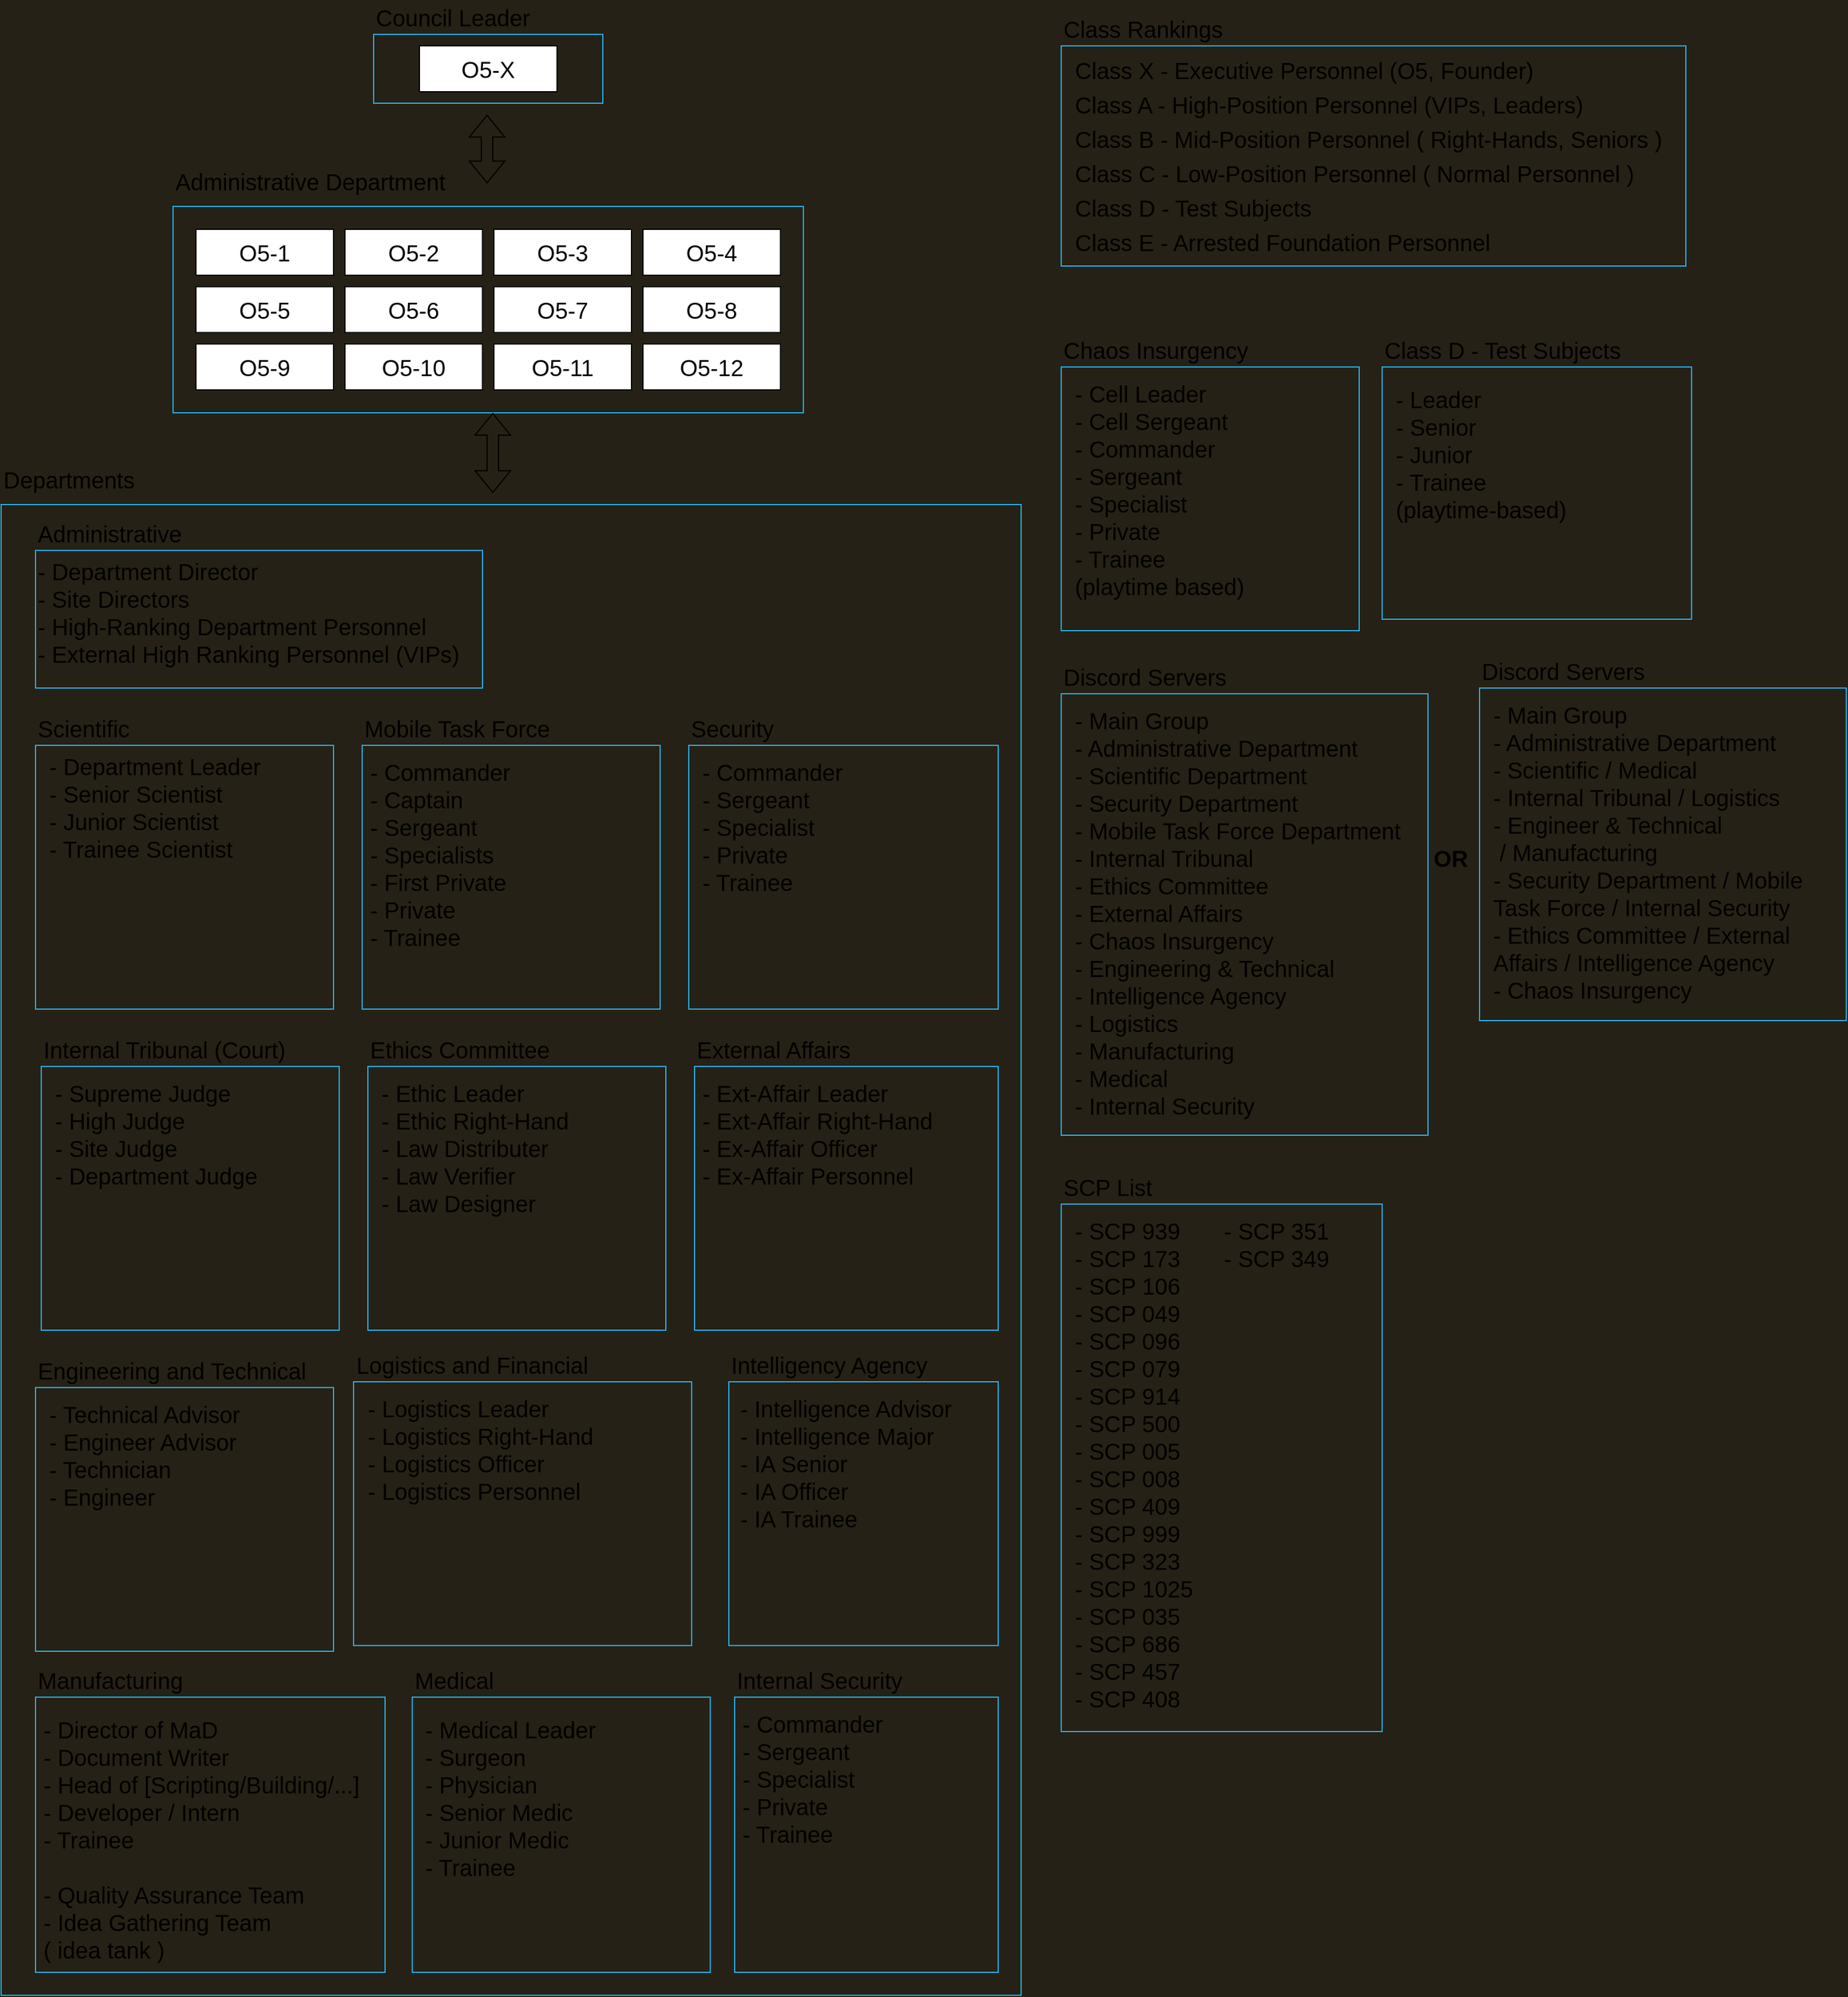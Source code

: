 <mxfile version="20.3.0" type="device"><diagram name="Page-1" id="2a216829-ef6e-dabb-86c1-c78162f3ba2b"><mxGraphModel dx="2188" dy="2492" grid="0" gridSize="10" guides="1" tooltips="1" connect="1" arrows="1" fold="1" page="1" pageScale="1" pageWidth="850" pageHeight="1100" background="#262116" math="0" shadow="0"><root><mxCell id="0"/><mxCell id="1" parent="0"/><mxCell id="Rhq7qLqmDl_bbTRS5g8V-75" value="" style="rounded=0;whiteSpace=wrap;html=1;fontSize=20;fillColor=none;strokeColor=#24B3F0;" vertex="1" parent="1"><mxGeometry x="10" y="-640" width="890" height="1300" as="geometry"/></mxCell><mxCell id="Rhq7qLqmDl_bbTRS5g8V-120" value="" style="rounded=0;whiteSpace=wrap;html=1;strokeColor=#24B3F0;fontSize=20;fillColor=none;" vertex="1" parent="1"><mxGeometry x="935" y="-475" width="320" height="385" as="geometry"/></mxCell><mxCell id="Rhq7qLqmDl_bbTRS5g8V-25" value="" style="rounded=0;whiteSpace=wrap;html=1;strokeColor=#24B3F0;fontSize=20;fillColor=none;" vertex="1" parent="1"><mxGeometry x="40" y="-430" width="260" height="230" as="geometry"/></mxCell><mxCell id="Rhq7qLqmDl_bbTRS5g8V-92" value="" style="rounded=0;whiteSpace=wrap;html=1;fontSize=20;fillColor=none;strokeColor=#24B3F0;" vertex="1" parent="1"><mxGeometry x="935" y="-1040" width="545" height="192" as="geometry"/></mxCell><mxCell id="Rhq7qLqmDl_bbTRS5g8V-16" value="" style="rounded=0;whiteSpace=wrap;html=1;fontSize=20;fillColor=none;strokeColor=#24B3F0;" vertex="1" parent="1"><mxGeometry x="160" y="-900" width="550" height="180" as="geometry"/></mxCell><mxCell id="Rhq7qLqmDl_bbTRS5g8V-76" value="" style="rounded=0;whiteSpace=wrap;html=1;fontSize=20;fillColor=none;strokeColor=#24B3F0;" vertex="1" parent="1"><mxGeometry x="1215" y="-760" width="270" height="220" as="geometry"/></mxCell><mxCell id="Rhq7qLqmDl_bbTRS5g8V-15" value="" style="rounded=0;whiteSpace=wrap;html=1;fontSize=20;fillColor=none;strokeColor=#24B3F0;" vertex="1" parent="1"><mxGeometry x="335" y="-1050" width="200" height="60" as="geometry"/></mxCell><mxCell id="Rhq7qLqmDl_bbTRS5g8V-1" value="O5-X" style="rounded=0;whiteSpace=wrap;html=1;fontSize=20;" vertex="1" parent="1"><mxGeometry x="375" y="-1040" width="120" height="40" as="geometry"/></mxCell><mxCell id="Rhq7qLqmDl_bbTRS5g8V-6" value="O5-5" style="rounded=0;whiteSpace=wrap;html=1;fontSize=20;" vertex="1" parent="1"><mxGeometry x="180" y="-830" width="120" height="40" as="geometry"/></mxCell><mxCell id="Rhq7qLqmDl_bbTRS5g8V-7" value="O5-6" style="rounded=0;whiteSpace=wrap;html=1;fontSize=20;" vertex="1" parent="1"><mxGeometry x="310" y="-830" width="120" height="40" as="geometry"/></mxCell><mxCell id="Rhq7qLqmDl_bbTRS5g8V-8" value="O5-7" style="rounded=0;whiteSpace=wrap;html=1;fontSize=20;" vertex="1" parent="1"><mxGeometry x="440" y="-830" width="120" height="40" as="geometry"/></mxCell><mxCell id="Rhq7qLqmDl_bbTRS5g8V-10" value="O5-9" style="rounded=0;whiteSpace=wrap;html=1;fontSize=20;" vertex="1" parent="1"><mxGeometry x="180" y="-780" width="120" height="40" as="geometry"/></mxCell><mxCell id="Rhq7qLqmDl_bbTRS5g8V-11" value="O5-10" style="rounded=0;whiteSpace=wrap;html=1;fontSize=20;" vertex="1" parent="1"><mxGeometry x="310" y="-780" width="120" height="40" as="geometry"/></mxCell><mxCell id="Rhq7qLqmDl_bbTRS5g8V-12" value="O5-11" style="rounded=0;whiteSpace=wrap;html=1;fontSize=20;" vertex="1" parent="1"><mxGeometry x="440" y="-780" width="120" height="40" as="geometry"/></mxCell><mxCell id="Rhq7qLqmDl_bbTRS5g8V-20" value="O5-1" style="rounded=0;whiteSpace=wrap;html=1;fontSize=20;" vertex="1" parent="1"><mxGeometry x="180" y="-880" width="120" height="40" as="geometry"/></mxCell><mxCell id="Rhq7qLqmDl_bbTRS5g8V-21" value="O5-2" style="rounded=0;whiteSpace=wrap;html=1;fontSize=20;" vertex="1" parent="1"><mxGeometry x="310" y="-880" width="120" height="40" as="geometry"/></mxCell><mxCell id="Rhq7qLqmDl_bbTRS5g8V-22" value="O5-3" style="rounded=0;whiteSpace=wrap;html=1;fontSize=20;" vertex="1" parent="1"><mxGeometry x="440" y="-880" width="120" height="40" as="geometry"/></mxCell><mxCell id="Rhq7qLqmDl_bbTRS5g8V-23" value="O5-4" style="rounded=0;whiteSpace=wrap;html=1;fontSize=20;" vertex="1" parent="1"><mxGeometry x="570" y="-880" width="120" height="40" as="geometry"/></mxCell><mxCell id="Rhq7qLqmDl_bbTRS5g8V-24" value="O5-8" style="rounded=0;whiteSpace=wrap;html=1;fontSize=20;" vertex="1" parent="1"><mxGeometry x="570" y="-830" width="120" height="40" as="geometry"/></mxCell><mxCell id="Rhq7qLqmDl_bbTRS5g8V-26" value="" style="rounded=0;whiteSpace=wrap;html=1;strokeColor=#24B3F0;fontSize=20;fillColor=none;" vertex="1" parent="1"><mxGeometry x="325" y="-430" width="260" height="230" as="geometry"/></mxCell><mxCell id="Rhq7qLqmDl_bbTRS5g8V-27" value="" style="rounded=0;whiteSpace=wrap;html=1;strokeColor=#24B3F0;fontSize=20;fillColor=none;" vertex="1" parent="1"><mxGeometry x="610" y="-430" width="270" height="230" as="geometry"/></mxCell><mxCell id="Rhq7qLqmDl_bbTRS5g8V-32" value="" style="rounded=0;whiteSpace=wrap;html=1;strokeColor=#24B3F0;fontSize=20;fillColor=none;" vertex="1" parent="1"><mxGeometry x="368.75" y="400" width="260" height="240" as="geometry"/></mxCell><mxCell id="Rhq7qLqmDl_bbTRS5g8V-33" value="" style="rounded=0;whiteSpace=wrap;html=1;strokeColor=#24B3F0;fontSize=20;fillColor=none;" vertex="1" parent="1"><mxGeometry x="330" y="-150" width="260" height="230" as="geometry"/></mxCell><mxCell id="Rhq7qLqmDl_bbTRS5g8V-34" value="" style="rounded=0;whiteSpace=wrap;html=1;strokeColor=#24B3F0;fontSize=20;fillColor=none;" vertex="1" parent="1"><mxGeometry x="615" y="-150" width="265" height="230" as="geometry"/></mxCell><mxCell id="Rhq7qLqmDl_bbTRS5g8V-35" value="Medical" style="text;html=1;strokeColor=none;fillColor=none;align=left;verticalAlign=middle;whiteSpace=wrap;rounded=0;fontSize=20;" vertex="1" parent="1"><mxGeometry x="368.75" y="370" width="260" height="30" as="geometry"/></mxCell><mxCell id="Rhq7qLqmDl_bbTRS5g8V-38" value="Scientific" style="text;html=1;strokeColor=none;fillColor=none;align=left;verticalAlign=middle;whiteSpace=wrap;rounded=0;fontSize=20;" vertex="1" parent="1"><mxGeometry x="40" y="-460" width="260" height="30" as="geometry"/></mxCell><mxCell id="Rhq7qLqmDl_bbTRS5g8V-39" value="Mobile Task Force" style="text;html=1;strokeColor=none;fillColor=none;align=left;verticalAlign=middle;whiteSpace=wrap;rounded=0;fontSize=20;" vertex="1" parent="1"><mxGeometry x="325" y="-460" width="260" height="30" as="geometry"/></mxCell><mxCell id="Rhq7qLqmDl_bbTRS5g8V-40" value="Security&lt;span style=&quot;color: rgba(0, 0, 0, 0); font-family: monospace; font-size: 0px;&quot;&gt;%3CmxGraphModel%3E%3Croot%3E%3CmxCell%20id%3D%220%22%2F%3E%3CmxCell%20id%3D%221%22%20parent%3D%220%22%2F%3E%3CmxCell%20id%3D%222%22%20value%3D%22Scientific%22%20style%3D%22text%3Bhtml%3D1%3BstrokeColor%3Dnone%3BfillColor%3Dnone%3Balign%3Dleft%3BverticalAlign%3Dmiddle%3BwhiteSpace%3Dwrap%3Brounded%3D0%3BfontSize%3D20%3B%22%20vertex%3D%221%22%20parent%3D%221%22%3E%3CmxGeometry%20x%3D%22470%22%20y%3D%22360%22%20width%3D%22260%22%20height%3D%2230%22%20as%3D%22geometry%22%2F%3E%3C%2FmxCell%3E%3C%2Froot%3E%3C%2FmxGraphModel%3E&lt;/span&gt;" style="text;html=1;strokeColor=none;fillColor=none;align=left;verticalAlign=middle;whiteSpace=wrap;rounded=0;fontSize=20;" vertex="1" parent="1"><mxGeometry x="610" y="-460" width="260" height="30" as="geometry"/></mxCell><mxCell id="Rhq7qLqmDl_bbTRS5g8V-41" value="Ethics Committee" style="text;html=1;strokeColor=none;fillColor=none;align=left;verticalAlign=middle;whiteSpace=wrap;rounded=0;fontSize=20;" vertex="1" parent="1"><mxGeometry x="330" y="-180" width="260" height="30" as="geometry"/></mxCell><mxCell id="Rhq7qLqmDl_bbTRS5g8V-43" value="External Affairs" style="text;html=1;strokeColor=none;fillColor=none;align=left;verticalAlign=middle;whiteSpace=wrap;rounded=0;fontSize=20;" vertex="1" parent="1"><mxGeometry x="615" y="-180" width="290" height="30" as="geometry"/></mxCell><mxCell id="Rhq7qLqmDl_bbTRS5g8V-44" value="" style="rounded=0;whiteSpace=wrap;html=1;strokeColor=#24B3F0;fontSize=20;fillColor=none;" vertex="1" parent="1"><mxGeometry x="40" y="130" width="260" height="230" as="geometry"/></mxCell><mxCell id="Rhq7qLqmDl_bbTRS5g8V-45" value="" style="rounded=0;whiteSpace=wrap;html=1;strokeColor=#24B3F0;fontSize=20;fillColor=none;" vertex="1" parent="1"><mxGeometry x="645" y="125" width="235" height="230" as="geometry"/></mxCell><mxCell id="Rhq7qLqmDl_bbTRS5g8V-46" value="" style="rounded=0;whiteSpace=wrap;html=1;strokeColor=#24B3F0;fontSize=20;fillColor=none;" vertex="1" parent="1"><mxGeometry x="317.5" y="125" width="295" height="230" as="geometry"/></mxCell><mxCell id="Rhq7qLqmDl_bbTRS5g8V-47" value="Engineering and Technical" style="text;html=1;strokeColor=none;fillColor=none;align=left;verticalAlign=middle;whiteSpace=wrap;rounded=0;fontSize=20;" vertex="1" parent="1"><mxGeometry x="40" y="100" width="260" height="30" as="geometry"/></mxCell><mxCell id="Rhq7qLqmDl_bbTRS5g8V-48" value="Intelligency Agency" style="text;html=1;strokeColor=none;fillColor=none;align=left;verticalAlign=middle;whiteSpace=wrap;rounded=0;fontSize=20;" vertex="1" parent="1"><mxGeometry x="645" y="95" width="260" height="30" as="geometry"/></mxCell><mxCell id="Rhq7qLqmDl_bbTRS5g8V-49" value="Logistics and Financial" style="text;html=1;strokeColor=none;fillColor=none;align=left;verticalAlign=middle;whiteSpace=wrap;rounded=0;fontSize=20;" vertex="1" parent="1"><mxGeometry x="317.5" y="95" width="290" height="30" as="geometry"/></mxCell><mxCell id="Rhq7qLqmDl_bbTRS5g8V-50" value="" style="rounded=0;whiteSpace=wrap;html=1;strokeColor=#24B3F0;fontSize=20;fillColor=none;" vertex="1" parent="1"><mxGeometry x="40" y="400" width="305" height="240" as="geometry"/></mxCell><mxCell id="Rhq7qLqmDl_bbTRS5g8V-51" value="" style="rounded=0;whiteSpace=wrap;html=1;strokeColor=#24B3F0;fontSize=20;fillColor=none;" vertex="1" parent="1"><mxGeometry x="45" y="-150" width="260" height="230" as="geometry"/></mxCell><mxCell id="Rhq7qLqmDl_bbTRS5g8V-52" value="" style="rounded=0;whiteSpace=wrap;html=1;strokeColor=#24B3F0;fontSize=20;fillColor=none;" vertex="1" parent="1"><mxGeometry x="650" y="400" width="230" height="240" as="geometry"/></mxCell><mxCell id="Rhq7qLqmDl_bbTRS5g8V-53" value="Manufacturing" style="text;html=1;strokeColor=none;fillColor=none;align=left;verticalAlign=middle;whiteSpace=wrap;rounded=0;fontSize=20;" vertex="1" parent="1"><mxGeometry x="40" y="370" width="260" height="30" as="geometry"/></mxCell><mxCell id="Rhq7qLqmDl_bbTRS5g8V-54" value="Internal Tribunal (Court)" style="text;html=1;strokeColor=none;fillColor=none;align=left;verticalAlign=middle;whiteSpace=wrap;rounded=0;fontSize=20;" vertex="1" parent="1"><mxGeometry x="45" y="-180" width="260" height="30" as="geometry"/></mxCell><mxCell id="Rhq7qLqmDl_bbTRS5g8V-55" value="Internal Security" style="text;html=1;strokeColor=none;fillColor=none;align=left;verticalAlign=middle;whiteSpace=wrap;rounded=0;fontSize=20;" vertex="1" parent="1"><mxGeometry x="650" y="370" width="260" height="30" as="geometry"/></mxCell><mxCell id="Rhq7qLqmDl_bbTRS5g8V-56" value="" style="shape=flexArrow;endArrow=classic;startArrow=classic;html=1;rounded=0;fontSize=20;" edge="1" parent="1"><mxGeometry width="100" height="100" relative="1" as="geometry"><mxPoint x="439" y="-650" as="sourcePoint"/><mxPoint x="439" y="-720" as="targetPoint"/></mxGeometry></mxCell><mxCell id="Rhq7qLqmDl_bbTRS5g8V-72" value="Class D - Test Subjects" style="text;html=1;strokeColor=none;fillColor=none;align=left;verticalAlign=middle;whiteSpace=wrap;rounded=0;fontSize=20;" vertex="1" parent="1"><mxGeometry x="1215" y="-790" width="371.25" height="30" as="geometry"/></mxCell><mxCell id="Rhq7qLqmDl_bbTRS5g8V-77" value="Council Leader" style="text;html=1;strokeColor=none;fillColor=none;align=left;verticalAlign=middle;whiteSpace=wrap;rounded=0;fontSize=20;" vertex="1" parent="1"><mxGeometry x="335" y="-1080" width="200" height="30" as="geometry"/></mxCell><mxCell id="Rhq7qLqmDl_bbTRS5g8V-78" value="Administrative Department" style="text;html=1;strokeColor=none;fillColor=none;align=left;verticalAlign=top;whiteSpace=wrap;rounded=0;fontSize=20;" vertex="1" parent="1"><mxGeometry x="160" y="-940" width="560" height="40" as="geometry"/></mxCell><mxCell id="Rhq7qLqmDl_bbTRS5g8V-79" value="Departments" style="text;html=1;strokeColor=none;fillColor=none;align=left;verticalAlign=top;whiteSpace=wrap;rounded=0;fontSize=20;" vertex="1" parent="1"><mxGeometry x="10" y="-680" width="910" height="40" as="geometry"/></mxCell><mxCell id="Rhq7qLqmDl_bbTRS5g8V-82" value="O5-12" style="rounded=0;whiteSpace=wrap;html=1;fontSize=20;" vertex="1" parent="1"><mxGeometry x="570" y="-780" width="120" height="40" as="geometry"/></mxCell><mxCell id="Rhq7qLqmDl_bbTRS5g8V-84" value="" style="shape=flexArrow;endArrow=classic;startArrow=classic;html=1;rounded=0;fontSize=20;" edge="1" parent="1"><mxGeometry width="100" height="100" relative="1" as="geometry"><mxPoint x="434" y="-920" as="sourcePoint"/><mxPoint x="434" y="-980" as="targetPoint"/></mxGeometry></mxCell><mxCell id="Rhq7qLqmDl_bbTRS5g8V-86" value="Class A - High-Position Personnel (VIPs, Leaders)" style="text;html=1;strokeColor=none;fillColor=none;align=left;verticalAlign=middle;whiteSpace=wrap;rounded=0;fontSize=20;" vertex="1" parent="1"><mxGeometry x="945" y="-1010" width="525" height="41" as="geometry"/></mxCell><mxCell id="Rhq7qLqmDl_bbTRS5g8V-87" value="Class B - Mid-Position Personnel ( Right-Hands, Seniors )" style="text;html=1;strokeColor=none;fillColor=none;align=left;verticalAlign=middle;whiteSpace=wrap;rounded=0;fontSize=20;" vertex="1" parent="1"><mxGeometry x="945" y="-980" width="525" height="41" as="geometry"/></mxCell><mxCell id="Rhq7qLqmDl_bbTRS5g8V-88" value="Class C - Low-Position Personnel ( Normal Personnel )" style="text;html=1;strokeColor=none;fillColor=none;align=left;verticalAlign=middle;whiteSpace=wrap;rounded=0;fontSize=20;" vertex="1" parent="1"><mxGeometry x="945" y="-950" width="515" height="41" as="geometry"/></mxCell><mxCell id="Rhq7qLqmDl_bbTRS5g8V-89" value="Class D - Test Subjects" style="text;html=1;strokeColor=none;fillColor=none;align=left;verticalAlign=middle;whiteSpace=wrap;rounded=0;fontSize=20;" vertex="1" parent="1"><mxGeometry x="945" y="-920" width="330" height="41" as="geometry"/></mxCell><mxCell id="Rhq7qLqmDl_bbTRS5g8V-90" value="Class E - Arrested Foundation Personnel" style="text;html=1;strokeColor=none;fillColor=none;align=left;verticalAlign=middle;whiteSpace=wrap;rounded=0;fontSize=20;" vertex="1" parent="1"><mxGeometry x="945" y="-890" width="515" height="41" as="geometry"/></mxCell><mxCell id="Rhq7qLqmDl_bbTRS5g8V-94" value="- Department Leader&lt;br&gt;- Senior Scientist&lt;br&gt;- Junior Scientist&lt;br&gt;- Trainee Scientist&lt;br&gt;" style="text;html=1;strokeColor=none;fillColor=none;align=left;verticalAlign=top;whiteSpace=wrap;rounded=0;fontSize=20;" vertex="1" parent="1"><mxGeometry x="50" y="-430" width="240" height="220" as="geometry"/></mxCell><mxCell id="Rhq7qLqmDl_bbTRS5g8V-95" value="- Commander&lt;br&gt;- Captain&lt;br&gt;- Sergeant&lt;br&gt;- Specialists&lt;br&gt;- First Private&lt;br&gt;- Private&lt;br&gt;- Trainee" style="text;html=1;strokeColor=none;fillColor=none;align=left;verticalAlign=top;whiteSpace=wrap;rounded=0;fontSize=20;" vertex="1" parent="1"><mxGeometry x="330" y="-425" width="240" height="220" as="geometry"/></mxCell><mxCell id="Rhq7qLqmDl_bbTRS5g8V-96" value="- Commander&lt;br&gt;- Sergeant&lt;br&gt;- Specialist&lt;br&gt;- Private&lt;br&gt;- Trainee" style="text;html=1;strokeColor=none;fillColor=none;align=left;verticalAlign=top;whiteSpace=wrap;rounded=0;fontSize=20;" vertex="1" parent="1"><mxGeometry x="620" y="-425" width="250" height="220" as="geometry"/></mxCell><mxCell id="Rhq7qLqmDl_bbTRS5g8V-97" value="- Supreme&amp;nbsp;Judge&lt;br&gt;- High Judge&lt;br&gt;- Site Judge&lt;br&gt;- Department Judge" style="text;html=1;strokeColor=none;fillColor=none;align=left;verticalAlign=top;whiteSpace=wrap;rounded=0;fontSize=20;" vertex="1" parent="1"><mxGeometry x="55" y="-145" width="240" height="220" as="geometry"/></mxCell><mxCell id="Rhq7qLqmDl_bbTRS5g8V-98" value="- Ethic Leader&lt;br&gt;- Ethic Right-Hand&lt;br&gt;- Law Distributer&lt;br&gt;- Law Verifier&lt;br&gt;- Law Designer" style="text;html=1;strokeColor=none;fillColor=none;align=left;verticalAlign=top;whiteSpace=wrap;rounded=0;fontSize=20;" vertex="1" parent="1"><mxGeometry x="340" y="-145" width="240" height="220" as="geometry"/></mxCell><mxCell id="Rhq7qLqmDl_bbTRS5g8V-99" value="- Ext-Affair Leader&lt;br&gt;- Ext-Affair Right-Hand&lt;br&gt;- Ex-Affair Officer&lt;br&gt;- Ex-Affair Personnel" style="text;html=1;strokeColor=none;fillColor=none;align=left;verticalAlign=top;whiteSpace=wrap;rounded=0;fontSize=20;" vertex="1" parent="1"><mxGeometry x="620" y="-145" width="260" height="220" as="geometry"/></mxCell><mxCell id="Rhq7qLqmDl_bbTRS5g8V-100" value="- Technical Advisor&lt;br&gt;- Engineer Advisor&lt;br&gt;- Technician&lt;br&gt;- Engineer&lt;br&gt;" style="text;html=1;strokeColor=none;fillColor=none;align=left;verticalAlign=top;whiteSpace=wrap;rounded=0;fontSize=20;" vertex="1" parent="1"><mxGeometry x="50" y="135" width="250" height="220" as="geometry"/></mxCell><mxCell id="Rhq7qLqmDl_bbTRS5g8V-103" value="" style="rounded=0;whiteSpace=wrap;html=1;strokeColor=#24B3F0;fontSize=20;fillColor=none;" vertex="1" parent="1"><mxGeometry x="40" y="-600" width="390" height="120" as="geometry"/></mxCell><mxCell id="Rhq7qLqmDl_bbTRS5g8V-104" value="Administrative" style="text;html=1;strokeColor=none;fillColor=none;align=left;verticalAlign=middle;whiteSpace=wrap;rounded=0;fontSize=20;" vertex="1" parent="1"><mxGeometry x="40" y="-630" width="260" height="30" as="geometry"/></mxCell><mxCell id="Rhq7qLqmDl_bbTRS5g8V-105" value="- Department Director&lt;br&gt;- Site Directors&lt;br&gt;- High-Ranking Department Personnel&lt;br&gt;- External High Ranking Personnel (VIPs)" style="text;html=1;strokeColor=none;fillColor=none;align=left;verticalAlign=top;whiteSpace=wrap;rounded=0;fontSize=20;" vertex="1" parent="1"><mxGeometry x="40" y="-600" width="390" height="120" as="geometry"/></mxCell><mxCell id="Rhq7qLqmDl_bbTRS5g8V-106" value="- Intelligence Advisor&lt;br&gt;- Intelligence Major&lt;br&gt;- IA Senior&lt;br&gt;- IA Officer&lt;br&gt;- IA Trainee" style="text;html=1;strokeColor=none;fillColor=none;align=left;verticalAlign=top;whiteSpace=wrap;rounded=0;fontSize=20;" vertex="1" parent="1"><mxGeometry x="652.5" y="130" width="227.5" height="220" as="geometry"/></mxCell><mxCell id="Rhq7qLqmDl_bbTRS5g8V-107" value="- Logistics Leader&lt;br&gt;- Logistics Right-Hand&lt;br&gt;- Logistics Officer&lt;br&gt;- Logistics Personnel" style="text;html=1;strokeColor=none;fillColor=none;align=left;verticalAlign=top;whiteSpace=wrap;rounded=0;fontSize=20;" vertex="1" parent="1"><mxGeometry x="327.5" y="130" width="260" height="220" as="geometry"/></mxCell><mxCell id="Rhq7qLqmDl_bbTRS5g8V-108" value="- Director of MaD&lt;br&gt;- Document Writer&lt;br&gt;- Head of [Scripting/Building/...]&lt;br&gt;- Developer / Intern&lt;br&gt;- Trainee&lt;br&gt;&lt;br&gt;- Quality Assurance Team&lt;br&gt;- Idea Gathering Team&lt;br&gt;( idea tank )" style="text;html=1;strokeColor=none;fillColor=none;align=left;verticalAlign=top;whiteSpace=wrap;rounded=0;fontSize=20;" vertex="1" parent="1"><mxGeometry x="45" y="410" width="290" height="211" as="geometry"/></mxCell><mxCell id="Rhq7qLqmDl_bbTRS5g8V-109" value="- Medical Leader&lt;br&gt;- Surgeon&lt;br&gt;- Physician&lt;br&gt;- Senior Medic&lt;br&gt;- Junior Medic&lt;br&gt;- Trainee" style="text;html=1;strokeColor=none;fillColor=none;align=left;verticalAlign=top;whiteSpace=wrap;rounded=0;fontSize=20;" vertex="1" parent="1"><mxGeometry x="377.5" y="409.5" width="237.5" height="211" as="geometry"/></mxCell><mxCell id="Rhq7qLqmDl_bbTRS5g8V-111" value="- Commander&lt;br&gt;- Sergeant&lt;br&gt;- Specialist&lt;br&gt;- Private&lt;br&gt;- Trainee" style="text;html=1;strokeColor=none;fillColor=none;align=left;verticalAlign=top;whiteSpace=wrap;rounded=0;fontSize=20;" vertex="1" parent="1"><mxGeometry x="655" y="405" width="215" height="220" as="geometry"/></mxCell><mxCell id="Rhq7qLqmDl_bbTRS5g8V-112" value="" style="rounded=0;whiteSpace=wrap;html=1;strokeColor=#24B3F0;fontSize=20;fillColor=none;" vertex="1" parent="1"><mxGeometry x="935" y="-760" width="260" height="230" as="geometry"/></mxCell><mxCell id="Rhq7qLqmDl_bbTRS5g8V-113" value="Chaos Insurgency" style="text;html=1;strokeColor=none;fillColor=none;align=left;verticalAlign=middle;whiteSpace=wrap;rounded=0;fontSize=20;" vertex="1" parent="1"><mxGeometry x="935" y="-790" width="260" height="30" as="geometry"/></mxCell><mxCell id="Rhq7qLqmDl_bbTRS5g8V-114" value="- Cell Leader&lt;br&gt;- Cell Sergeant&lt;br&gt;- Commander&lt;br&gt;- Sergeant&lt;br&gt;- Specialist&lt;br&gt;- Private&lt;br&gt;- Trainee&lt;br&gt;(playtime based)" style="text;html=1;strokeColor=none;fillColor=none;align=left;verticalAlign=top;whiteSpace=wrap;rounded=0;fontSize=20;" vertex="1" parent="1"><mxGeometry x="945" y="-755" width="245" height="220" as="geometry"/></mxCell><mxCell id="Rhq7qLqmDl_bbTRS5g8V-115" value="Class Rankings" style="text;html=1;strokeColor=none;fillColor=none;align=left;verticalAlign=middle;whiteSpace=wrap;rounded=0;fontSize=20;" vertex="1" parent="1"><mxGeometry x="935" y="-1070" width="260" height="30" as="geometry"/></mxCell><mxCell id="Rhq7qLqmDl_bbTRS5g8V-116" value="- Leader&lt;br&gt;- Senior&lt;br&gt;- Junior&lt;br&gt;- Trainee&lt;br&gt;(playtime-based)" style="text;html=1;strokeColor=none;fillColor=none;align=left;verticalAlign=top;whiteSpace=wrap;rounded=0;fontSize=20;" vertex="1" parent="1"><mxGeometry x="1225" y="-750" width="250" height="200" as="geometry"/></mxCell><mxCell id="Rhq7qLqmDl_bbTRS5g8V-119" value="- Main Group&lt;br&gt;- Administrative Department&lt;br&gt;&lt;span style=&quot;background-color: initial;&quot;&gt;- Scientific Department&lt;br&gt;&lt;/span&gt;- Security Department&lt;br&gt;- Mobile Task Force Department&lt;br&gt;- Internal Tribunal&lt;br&gt;- Ethics Committee&lt;br&gt;- External Affairs&lt;br&gt;&lt;div style=&quot;&quot;&gt;&lt;span style=&quot;background-color: initial;&quot;&gt;- Chaos Insurgency&lt;/span&gt;&lt;/div&gt;&lt;div style=&quot;&quot;&gt;&lt;span style=&quot;background-color: initial;&quot;&gt;- Engineering &amp;amp; Technical&lt;/span&gt;&lt;/div&gt;&lt;div style=&quot;&quot;&gt;&lt;span style=&quot;background-color: initial;&quot;&gt;- Intelligence Agency&lt;/span&gt;&lt;/div&gt;&lt;div style=&quot;&quot;&gt;&lt;span style=&quot;background-color: initial;&quot;&gt;- Logistics&lt;/span&gt;&lt;/div&gt;&lt;div style=&quot;&quot;&gt;&lt;span style=&quot;background-color: initial;&quot;&gt;- Manufacturing&lt;/span&gt;&lt;/div&gt;&lt;div style=&quot;&quot;&gt;&lt;span style=&quot;background-color: initial;&quot;&gt;- Medical&lt;/span&gt;&lt;/div&gt;&lt;div style=&quot;&quot;&gt;&lt;span style=&quot;background-color: initial;&quot;&gt;- Internal Security&lt;/span&gt;&lt;/div&gt;" style="text;html=1;strokeColor=none;fillColor=none;align=left;verticalAlign=top;whiteSpace=wrap;rounded=0;fontSize=20;" vertex="1" parent="1"><mxGeometry x="945" y="-470" width="300" height="380" as="geometry"/></mxCell><mxCell id="Rhq7qLqmDl_bbTRS5g8V-121" value="Discord Servers" style="text;html=1;strokeColor=none;fillColor=none;align=left;verticalAlign=middle;whiteSpace=wrap;rounded=0;fontSize=20;" vertex="1" parent="1"><mxGeometry x="935" y="-505" width="260" height="30" as="geometry"/></mxCell><mxCell id="Rhq7qLqmDl_bbTRS5g8V-122" value="OR" style="text;html=1;strokeColor=none;fillColor=none;align=center;verticalAlign=middle;whiteSpace=wrap;rounded=0;fontSize=20;fontStyle=1" vertex="1" parent="1"><mxGeometry x="1245" y="-352.5" width="60" height="40" as="geometry"/></mxCell><mxCell id="Rhq7qLqmDl_bbTRS5g8V-123" value="" style="rounded=0;whiteSpace=wrap;html=1;strokeColor=#24B3F0;fontSize=20;fillColor=none;" vertex="1" parent="1"><mxGeometry x="1300" y="-480" width="320" height="290" as="geometry"/></mxCell><mxCell id="Rhq7qLqmDl_bbTRS5g8V-124" value="- Main Group&lt;br&gt;- Administrative Department&lt;br&gt;&lt;span style=&quot;background-color: initial;&quot;&gt;- Scientific / Medical&lt;br&gt;-&amp;nbsp;&lt;/span&gt;Internal Tribunal /&amp;nbsp;&lt;span style=&quot;background-color: initial;&quot;&gt;Logistics&lt;br&gt;&lt;/span&gt;- Engineer &amp;amp; Technical&lt;span style=&quot;background-color: initial;&quot;&gt;&lt;br&gt;&amp;nbsp;/ Manufacturing&lt;br&gt;&lt;/span&gt;- Security Department / Mobile Task Force / Internal Security&lt;br&gt;- Ethics Committee / External Affairs / Intelligence Agency&lt;br&gt;&lt;div style=&quot;&quot;&gt;&lt;span style=&quot;background-color: initial;&quot;&gt;- Chaos Insurgency&lt;/span&gt;&lt;/div&gt;" style="text;html=1;strokeColor=none;fillColor=none;align=left;verticalAlign=top;whiteSpace=wrap;rounded=0;fontSize=20;" vertex="1" parent="1"><mxGeometry x="1310" y="-475" width="300" height="285" as="geometry"/></mxCell><mxCell id="Rhq7qLqmDl_bbTRS5g8V-126" value="Discord Servers" style="text;html=1;strokeColor=none;fillColor=none;align=left;verticalAlign=middle;whiteSpace=wrap;rounded=0;fontSize=20;" vertex="1" parent="1"><mxGeometry x="1300" y="-510" width="320" height="30" as="geometry"/></mxCell><mxCell id="Rhq7qLqmDl_bbTRS5g8V-128" value="" style="rounded=0;whiteSpace=wrap;html=1;strokeColor=#24B3F0;fontSize=20;fillColor=none;" vertex="1" parent="1"><mxGeometry x="935" y="-30" width="280" height="460" as="geometry"/></mxCell><mxCell id="Rhq7qLqmDl_bbTRS5g8V-129" value="- SCP 939&lt;br&gt;- SCP 173&lt;br&gt;- SCP 106&lt;br&gt;- SCP 049&lt;br&gt;- SCP 096&lt;br&gt;- SCP 079&lt;br&gt;- SCP 914&lt;br&gt;- SCP 500&lt;br&gt;- SCP 005&lt;br&gt;- SCP 008&lt;br&gt;- SCP 409&lt;br&gt;- SCP 999&lt;br&gt;- SCP 323&lt;br&gt;- SCP 1025&lt;br&gt;- SCP 035&lt;br&gt;- SCP 686&lt;br&gt;- SCP 457&lt;br&gt;- SCP 408" style="text;html=1;strokeColor=none;fillColor=none;align=left;verticalAlign=top;whiteSpace=wrap;rounded=0;fontSize=20;" vertex="1" parent="1"><mxGeometry x="945" y="-25" width="130" height="445" as="geometry"/></mxCell><mxCell id="Rhq7qLqmDl_bbTRS5g8V-130" value="SCP List" style="text;html=1;strokeColor=none;fillColor=none;align=left;verticalAlign=middle;whiteSpace=wrap;rounded=0;fontSize=20;" vertex="1" parent="1"><mxGeometry x="935" y="-60" width="260" height="30" as="geometry"/></mxCell><mxCell id="Rhq7qLqmDl_bbTRS5g8V-131" value="- SCP 351&lt;br&gt;- SCP 349&lt;br&gt;" style="text;html=1;strokeColor=none;fillColor=none;align=left;verticalAlign=top;whiteSpace=wrap;rounded=0;fontSize=20;" vertex="1" parent="1"><mxGeometry x="1075" y="-25" width="130" height="445" as="geometry"/></mxCell><mxCell id="Rhq7qLqmDl_bbTRS5g8V-132" value="Class X - Executive Personnel (O5, Founder)" style="text;html=1;strokeColor=none;fillColor=none;align=left;verticalAlign=middle;whiteSpace=wrap;rounded=0;fontSize=20;" vertex="1" parent="1"><mxGeometry x="945" y="-1040" width="525" height="41" as="geometry"/></mxCell></root></mxGraphModel></diagram></mxfile>